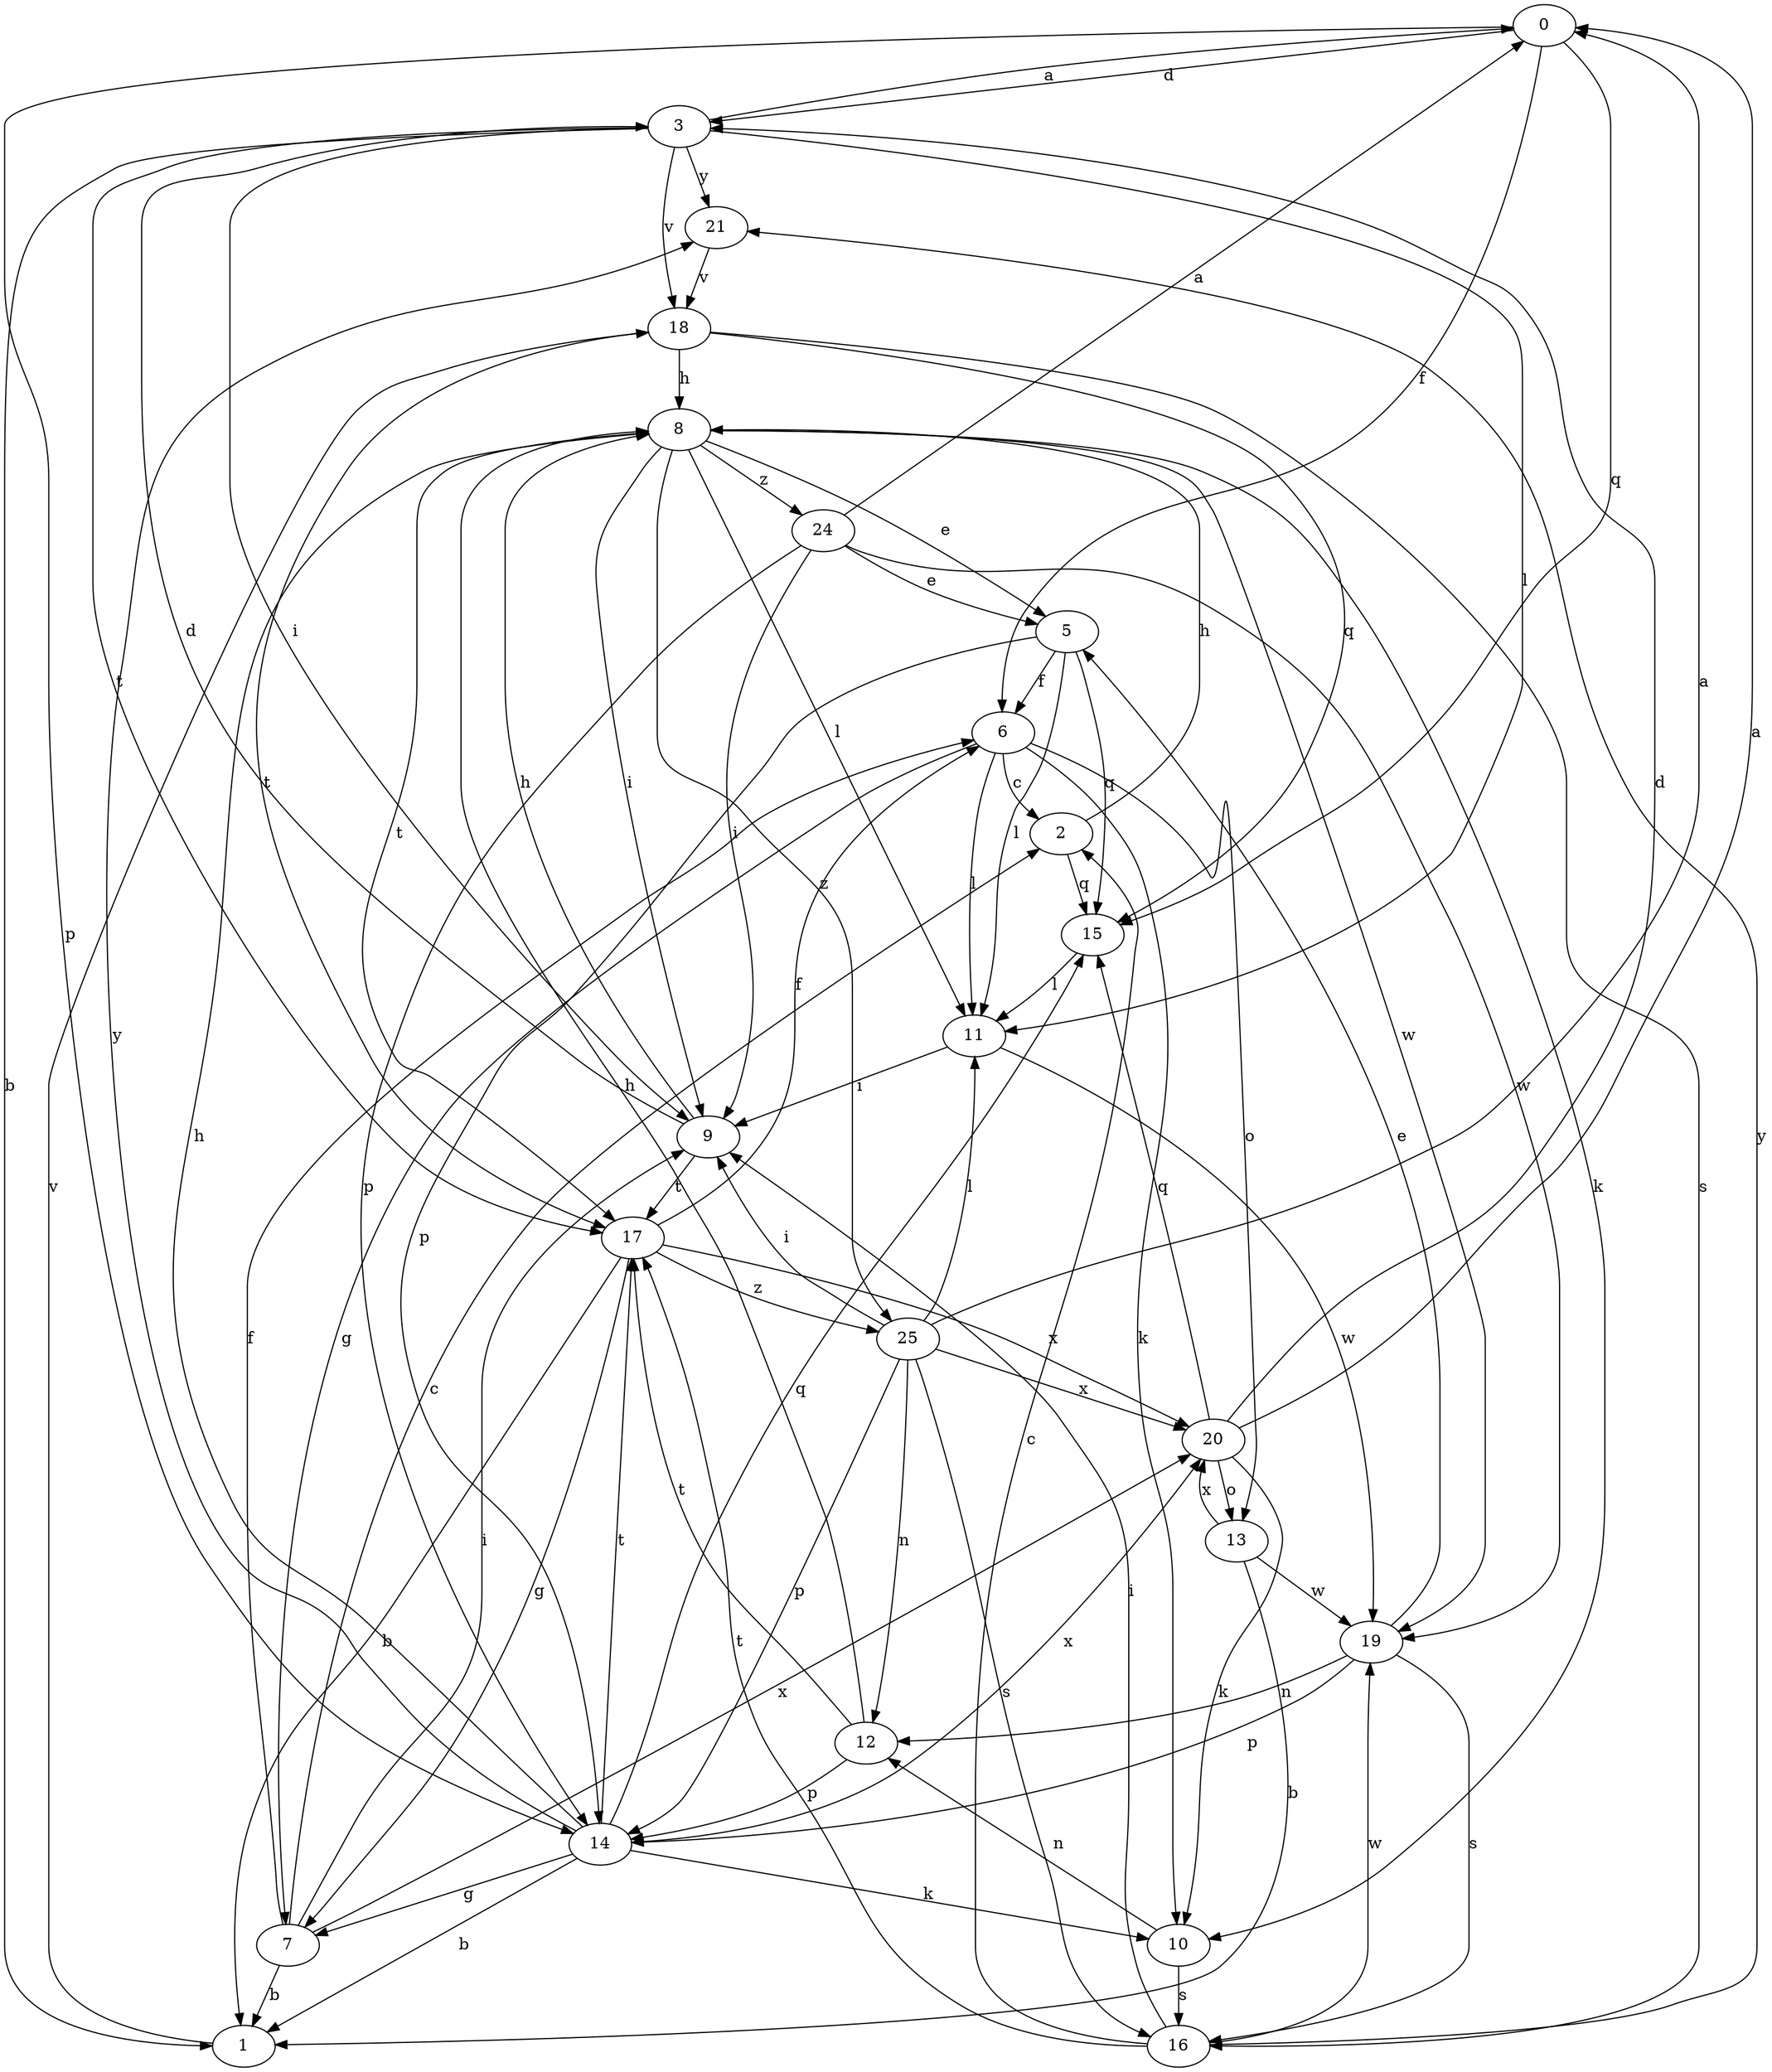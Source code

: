 strict digraph  {
0;
1;
2;
3;
5;
6;
7;
8;
9;
10;
11;
12;
13;
14;
15;
16;
17;
18;
19;
20;
21;
24;
25;
0 -> 3  [label=d];
0 -> 6  [label=f];
0 -> 14  [label=p];
0 -> 15  [label=q];
1 -> 18  [label=v];
2 -> 8  [label=h];
2 -> 15  [label=q];
3 -> 0  [label=a];
3 -> 1  [label=b];
3 -> 9  [label=i];
3 -> 11  [label=l];
3 -> 17  [label=t];
3 -> 18  [label=v];
3 -> 21  [label=y];
5 -> 6  [label=f];
5 -> 11  [label=l];
5 -> 14  [label=p];
5 -> 15  [label=q];
6 -> 2  [label=c];
6 -> 7  [label=g];
6 -> 10  [label=k];
6 -> 11  [label=l];
6 -> 13  [label=o];
7 -> 1  [label=b];
7 -> 2  [label=c];
7 -> 6  [label=f];
7 -> 9  [label=i];
7 -> 20  [label=x];
8 -> 5  [label=e];
8 -> 9  [label=i];
8 -> 10  [label=k];
8 -> 11  [label=l];
8 -> 17  [label=t];
8 -> 19  [label=w];
8 -> 24  [label=z];
8 -> 25  [label=z];
9 -> 3  [label=d];
9 -> 8  [label=h];
9 -> 17  [label=t];
10 -> 12  [label=n];
10 -> 16  [label=s];
11 -> 9  [label=i];
11 -> 19  [label=w];
12 -> 8  [label=h];
12 -> 14  [label=p];
12 -> 17  [label=t];
13 -> 1  [label=b];
13 -> 19  [label=w];
13 -> 20  [label=x];
14 -> 1  [label=b];
14 -> 7  [label=g];
14 -> 8  [label=h];
14 -> 10  [label=k];
14 -> 15  [label=q];
14 -> 17  [label=t];
14 -> 20  [label=x];
14 -> 21  [label=y];
15 -> 11  [label=l];
16 -> 2  [label=c];
16 -> 9  [label=i];
16 -> 17  [label=t];
16 -> 19  [label=w];
16 -> 21  [label=y];
17 -> 1  [label=b];
17 -> 6  [label=f];
17 -> 7  [label=g];
17 -> 20  [label=x];
17 -> 25  [label=z];
18 -> 8  [label=h];
18 -> 15  [label=q];
18 -> 16  [label=s];
18 -> 17  [label=t];
19 -> 5  [label=e];
19 -> 12  [label=n];
19 -> 14  [label=p];
19 -> 16  [label=s];
20 -> 0  [label=a];
20 -> 3  [label=d];
20 -> 10  [label=k];
20 -> 13  [label=o];
20 -> 15  [label=q];
21 -> 18  [label=v];
24 -> 0  [label=a];
24 -> 5  [label=e];
24 -> 9  [label=i];
24 -> 14  [label=p];
24 -> 19  [label=w];
25 -> 0  [label=a];
25 -> 9  [label=i];
25 -> 11  [label=l];
25 -> 12  [label=n];
25 -> 14  [label=p];
25 -> 16  [label=s];
25 -> 20  [label=x];
}
